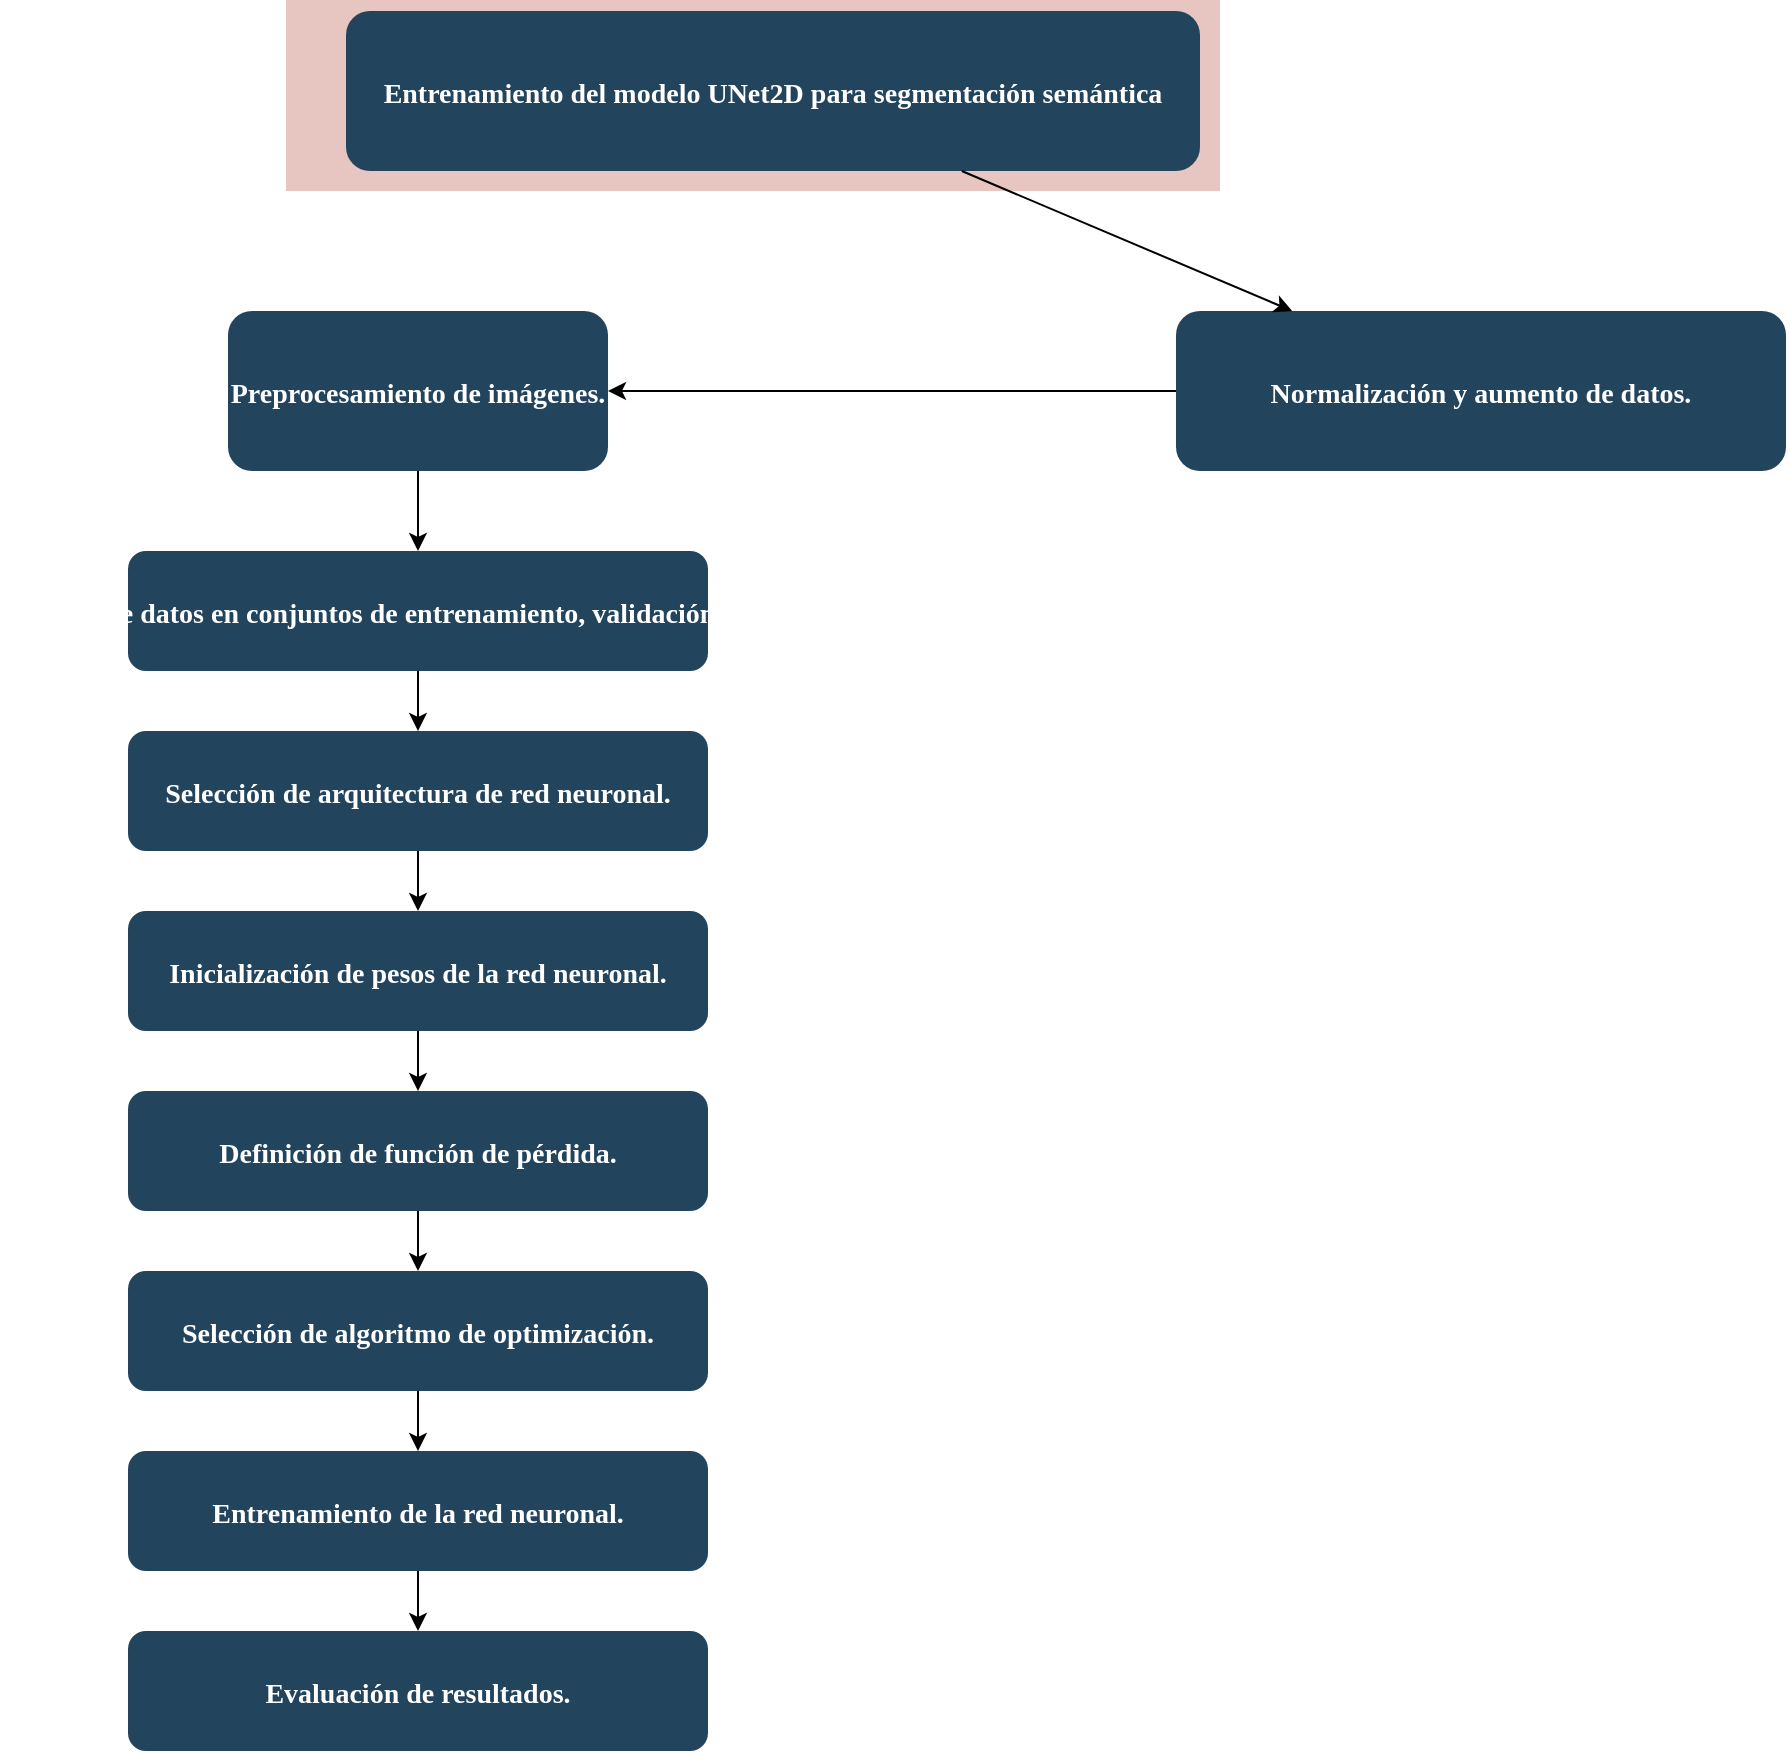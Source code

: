 <mxfile version="21.1.5" type="github">
  <diagram id="_oBtUuOwX0elKwT4RgEe" name="Página-1">
    <mxGraphModel dx="1631" dy="734" grid="1" gridSize="10" guides="1" tooltips="1" connect="1" arrows="1" fold="1" page="1" pageScale="1" pageWidth="827" pageHeight="1169" math="0" shadow="0">
      <root>
        <mxCell id="0" />
        <mxCell id="1" parent="0" />
        <mxCell id="123" value="" style="fillColor=#AE4132;strokeColor=none;opacity=30;" parent="1" vertex="1">
          <mxGeometry x="490" y="180" width="467" height="95.5" as="geometry" />
        </mxCell>
        <mxCell id="2" value="Entrenamiento del modelo UNet2D para segmentación semántica" style="rounded=1;fillColor=#23445D;gradientColor=none;strokeColor=none;fontColor=#FFFFFF;fontStyle=1;fontFamily=Tahoma;fontSize=14" parent="1" vertex="1">
          <mxGeometry x="520" y="185.5" width="427" height="80" as="geometry" />
        </mxCell>
        <mxCell id="12" value="Normalización y aumento de datos." style="rounded=1;fillColor=#23445D;gradientColor=none;strokeColor=none;fontColor=#FFFFFF;fontStyle=1;fontFamily=Tahoma;fontSize=14" parent="1" vertex="1">
          <mxGeometry x="935" y="335.5" width="305" height="80" as="geometry" />
        </mxCell>
        <mxCell id="13" value="Preprocesamiento de imágenes." style="rounded=1;fillColor=#23445D;gradientColor=none;strokeColor=none;fontColor=#FFFFFF;fontStyle=1;fontFamily=Tahoma;fontSize=14;align=center;" parent="1" vertex="1">
          <mxGeometry x="461.0" y="335.5" width="190.0" height="80" as="geometry" />
        </mxCell>
        <mxCell id="14" value="División de datos en conjuntos de entrenamiento, validación y prueba." style="rounded=1;fillColor=#23445D;gradientColor=none;strokeColor=none;fontColor=#FFFFFF;fontStyle=1;fontFamily=Tahoma;fontSize=14;align=center;" parent="1" vertex="1">
          <mxGeometry x="411" y="455.5" width="290" height="60" as="geometry" />
        </mxCell>
        <mxCell id="15" value="Selección de arquitectura de red neuronal." style="rounded=1;fillColor=#23445D;gradientColor=none;strokeColor=none;fontColor=#FFFFFF;fontStyle=1;fontFamily=Tahoma;fontSize=14;align=center;" parent="1" vertex="1">
          <mxGeometry x="411" y="545.5" width="290" height="60" as="geometry" />
        </mxCell>
        <mxCell id="16" value="Inicialización de pesos de la red neuronal." style="rounded=1;fillColor=#23445D;gradientColor=none;strokeColor=none;fontColor=#FFFFFF;fontStyle=1;fontFamily=Tahoma;fontSize=14;align=center;" parent="1" vertex="1">
          <mxGeometry x="411" y="635.5" width="290" height="60" as="geometry" />
        </mxCell>
        <mxCell id="17" value="Definición de función de pérdida." style="rounded=1;fillColor=#23445D;gradientColor=none;strokeColor=none;fontColor=#FFFFFF;fontStyle=1;fontFamily=Tahoma;fontSize=14;align=center;" parent="1" vertex="1">
          <mxGeometry x="411" y="725.5" width="290" height="60" as="geometry" />
        </mxCell>
        <mxCell id="18" value="Selección de algoritmo de optimización." style="rounded=1;fillColor=#23445D;gradientColor=none;strokeColor=none;fontColor=#FFFFFF;fontStyle=1;fontFamily=Tahoma;fontSize=14;align=center;" parent="1" vertex="1">
          <mxGeometry x="411" y="815.5" width="290" height="60" as="geometry" />
        </mxCell>
        <mxCell id="19" value="Entrenamiento de la red neuronal." style="rounded=1;fillColor=#23445D;gradientColor=none;strokeColor=none;fontColor=#FFFFFF;fontStyle=1;fontFamily=Tahoma;fontSize=14;align=center;" parent="1" vertex="1">
          <mxGeometry x="411" y="905.5" width="290" height="60" as="geometry" />
        </mxCell>
        <mxCell id="20" value="Evaluación de resultados." style="rounded=1;fillColor=#23445D;gradientColor=none;strokeColor=none;fontColor=#FFFFFF;fontStyle=1;fontFamily=Tahoma;fontSize=14;align=center;" parent="1" vertex="1">
          <mxGeometry x="411" y="995.5" width="290" height="60" as="geometry" />
        </mxCell>
        <mxCell id="21" value="" parent="1" source="2" target="12" edge="1">
          <mxGeometry relative="1" as="geometry" />
        </mxCell>
        <mxCell id="22" value="" parent="1" source="12" target="13" edge="1">
          <mxGeometry relative="1" as="geometry" />
        </mxCell>
        <mxCell id="23" value="" parent="1" source="13" target="14" edge="1">
          <mxGeometry relative="1" as="geometry" />
        </mxCell>
        <mxCell id="24" value="" parent="1" source="14" target="15" edge="1">
          <mxGeometry relative="1" as="geometry" />
        </mxCell>
        <mxCell id="25" value="" parent="1" source="15" target="16" edge="1">
          <mxGeometry relative="1" as="geometry" />
        </mxCell>
        <mxCell id="26" value="" parent="1" source="16" target="17" edge="1">
          <mxGeometry relative="1" as="geometry" />
        </mxCell>
        <mxCell id="27" value="" parent="1" source="17" target="18" edge="1">
          <mxGeometry relative="1" as="geometry" />
        </mxCell>
        <mxCell id="28" value="" parent="1" source="18" target="19" edge="1">
          <mxGeometry relative="1" as="geometry" />
        </mxCell>
        <mxCell id="29" value="" parent="1" source="19" target="20" edge="1">
          <mxGeometry relative="1" as="geometry" />
        </mxCell>
      </root>
    </mxGraphModel>
  </diagram>
</mxfile>
